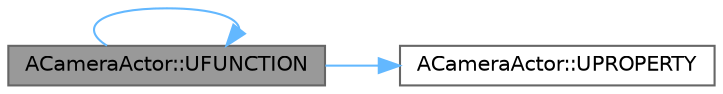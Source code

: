 digraph "ACameraActor::UFUNCTION"
{
 // INTERACTIVE_SVG=YES
 // LATEX_PDF_SIZE
  bgcolor="transparent";
  edge [fontname=Helvetica,fontsize=10,labelfontname=Helvetica,labelfontsize=10];
  node [fontname=Helvetica,fontsize=10,shape=box,height=0.2,width=0.4];
  rankdir="LR";
  Node1 [id="Node000001",label="ACameraActor::UFUNCTION",height=0.2,width=0.4,color="gray40", fillcolor="grey60", style="filled", fontcolor="black",tooltip="Returns index of the player for whom we auto-activate, or INDEX_NONE (-1) if disabled."];
  Node1 -> Node1 [id="edge1_Node000001_Node000001",color="steelblue1",style="solid",tooltip=" "];
  Node1 -> Node2 [id="edge2_Node000001_Node000002",color="steelblue1",style="solid",tooltip=" "];
  Node2 [id="Node000002",label="ACameraActor::UPROPERTY",height=0.2,width=0.4,color="grey40", fillcolor="white", style="filled",URL="$dd/d6b/classACameraActor.html#a9c040ea0b1c852935b96e8037a639f60",tooltip="Specifies which player controller, if any, should automatically use this Camera when the controller i..."];
}
